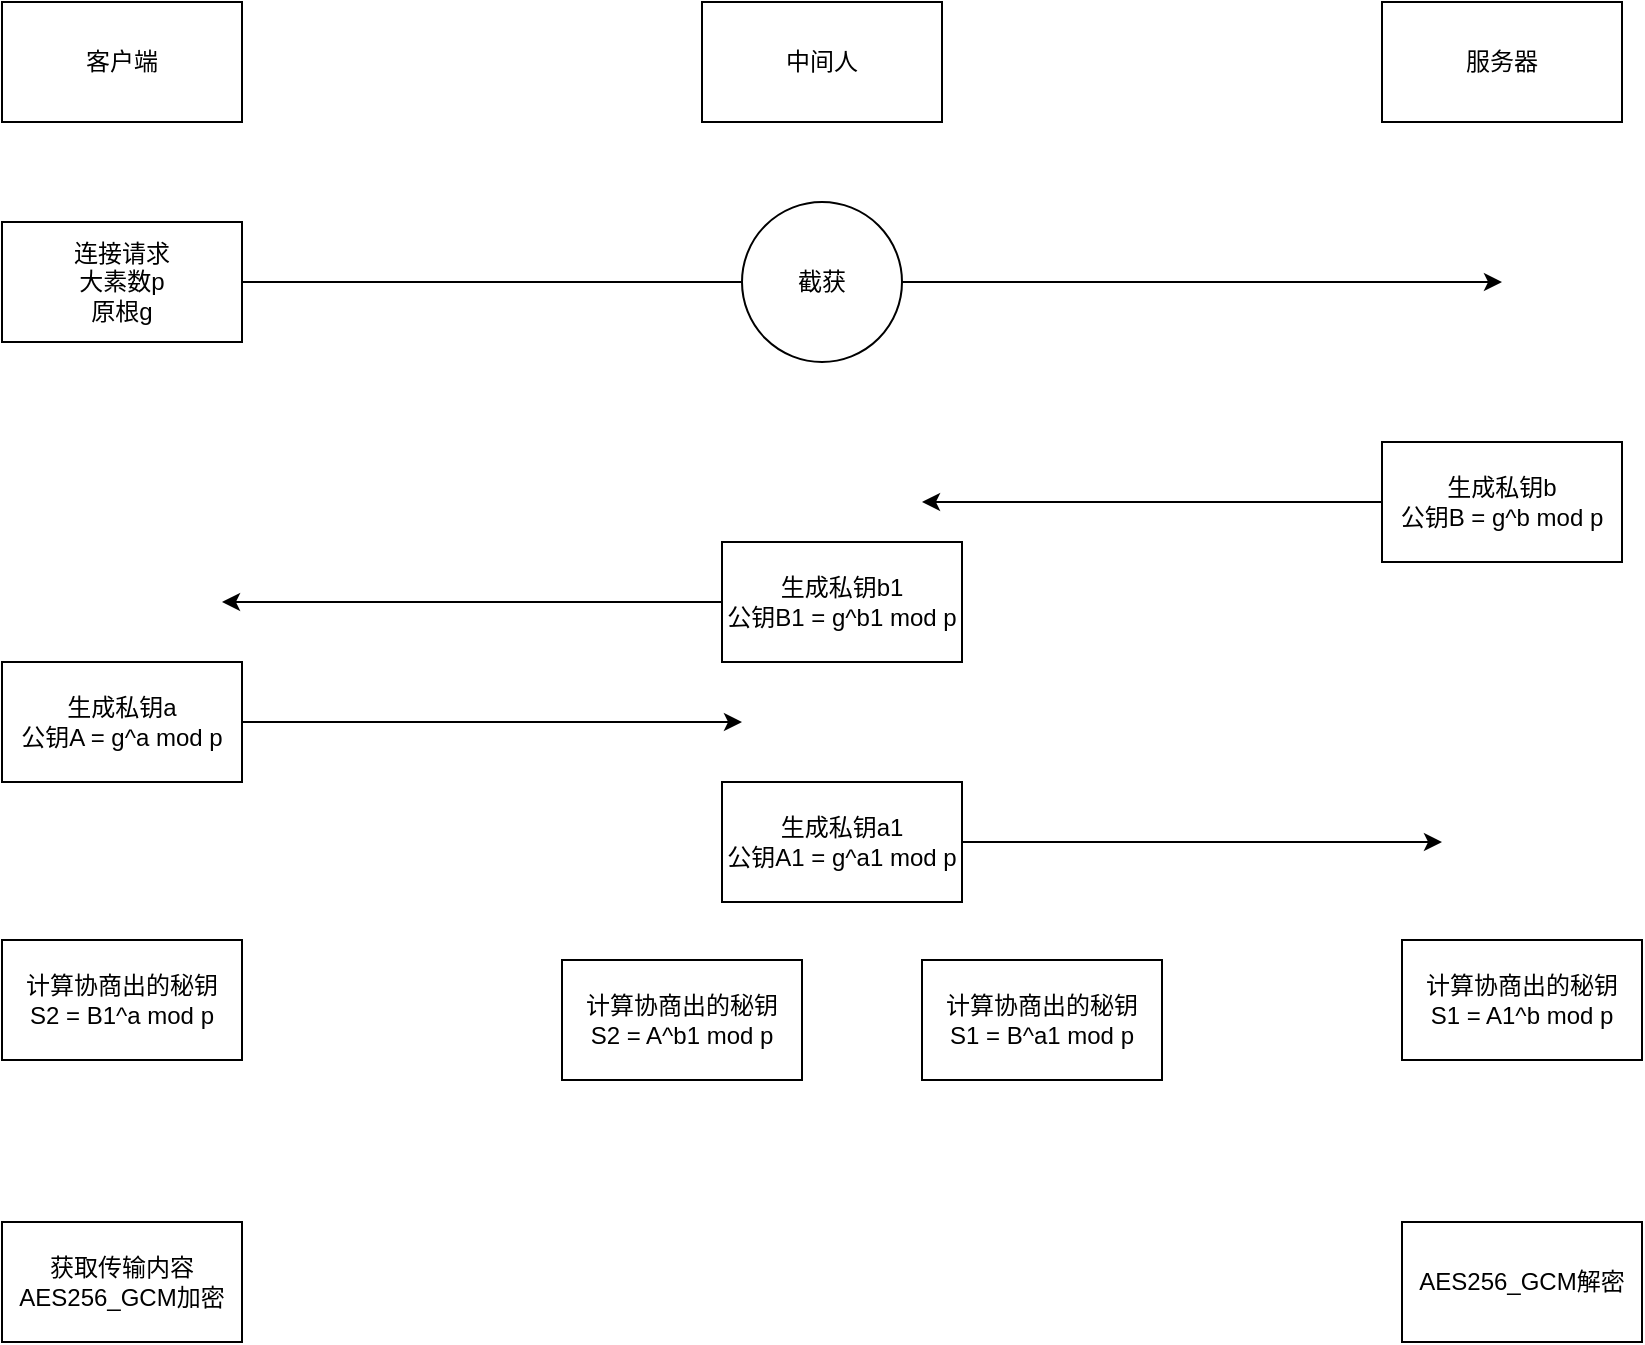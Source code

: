 <mxfile version="16.0.2" type="device"><diagram id="T4Q6CHJcdGYcoNgkHirI" name="第 1 页"><mxGraphModel dx="1038" dy="660" grid="1" gridSize="10" guides="1" tooltips="1" connect="1" arrows="1" fold="1" page="1" pageScale="1" pageWidth="1200" pageHeight="1920" math="0" shadow="0"><root><mxCell id="0"/><mxCell id="1" parent="0"/><mxCell id="2VwxQ-USTLGvuXC8zyGE-2" value="客户端" style="rounded=0;whiteSpace=wrap;html=1;" vertex="1" parent="1"><mxGeometry x="110" y="150" width="120" height="60" as="geometry"/></mxCell><mxCell id="2VwxQ-USTLGvuXC8zyGE-3" value="服务器" style="rounded=0;whiteSpace=wrap;html=1;" vertex="1" parent="1"><mxGeometry x="800" y="150" width="120" height="60" as="geometry"/></mxCell><mxCell id="2VwxQ-USTLGvuXC8zyGE-17" style="edgeStyle=orthogonalEdgeStyle;rounded=0;orthogonalLoop=1;jettySize=auto;html=1;" edge="1" parent="1" source="2VwxQ-USTLGvuXC8zyGE-5"><mxGeometry relative="1" as="geometry"><mxPoint x="860" y="290" as="targetPoint"/></mxGeometry></mxCell><mxCell id="2VwxQ-USTLGvuXC8zyGE-5" value="连接请求&lt;br&gt;大素数p&lt;br&gt;原根g" style="rounded=0;whiteSpace=wrap;html=1;" vertex="1" parent="1"><mxGeometry x="110" y="260" width="120" height="60" as="geometry"/></mxCell><mxCell id="2VwxQ-USTLGvuXC8zyGE-19" style="edgeStyle=orthogonalEdgeStyle;rounded=0;orthogonalLoop=1;jettySize=auto;html=1;" edge="1" parent="1" source="2VwxQ-USTLGvuXC8zyGE-7"><mxGeometry relative="1" as="geometry"><mxPoint x="570" y="400" as="targetPoint"/></mxGeometry></mxCell><mxCell id="2VwxQ-USTLGvuXC8zyGE-7" value="生成私钥b&lt;br&gt;公钥B = g^b mod p" style="rounded=0;whiteSpace=wrap;html=1;" vertex="1" parent="1"><mxGeometry x="800" y="370" width="120" height="60" as="geometry"/></mxCell><mxCell id="2VwxQ-USTLGvuXC8zyGE-21" style="edgeStyle=orthogonalEdgeStyle;rounded=0;orthogonalLoop=1;jettySize=auto;html=1;" edge="1" parent="1" source="2VwxQ-USTLGvuXC8zyGE-9"><mxGeometry relative="1" as="geometry"><mxPoint x="480" y="510" as="targetPoint"/></mxGeometry></mxCell><mxCell id="2VwxQ-USTLGvuXC8zyGE-9" value="生成私钥a&lt;br&gt;公钥A = g^a mod p" style="rounded=0;whiteSpace=wrap;html=1;" vertex="1" parent="1"><mxGeometry x="110" y="480" width="120" height="60" as="geometry"/></mxCell><mxCell id="2VwxQ-USTLGvuXC8zyGE-10" value="计算协商出的秘钥&lt;br&gt;S2 = B1^a mod p" style="rounded=0;whiteSpace=wrap;html=1;" vertex="1" parent="1"><mxGeometry x="110" y="619" width="120" height="60" as="geometry"/></mxCell><mxCell id="2VwxQ-USTLGvuXC8zyGE-11" value="计算协商出的秘钥&lt;br&gt;S1 = A1^b mod p" style="rounded=0;whiteSpace=wrap;html=1;" vertex="1" parent="1"><mxGeometry x="810" y="619" width="120" height="60" as="geometry"/></mxCell><mxCell id="2VwxQ-USTLGvuXC8zyGE-13" value="获取传输内容&lt;br&gt;AES256_GCM加密" style="rounded=0;whiteSpace=wrap;html=1;" vertex="1" parent="1"><mxGeometry x="110" y="760" width="120" height="60" as="geometry"/></mxCell><mxCell id="2VwxQ-USTLGvuXC8zyGE-14" value="&lt;span&gt;AES256_GCM解密&lt;br&gt;&lt;/span&gt;" style="rounded=0;whiteSpace=wrap;html=1;" vertex="1" parent="1"><mxGeometry x="810" y="760" width="120" height="60" as="geometry"/></mxCell><mxCell id="2VwxQ-USTLGvuXC8zyGE-15" value="中间人" style="rounded=0;whiteSpace=wrap;html=1;" vertex="1" parent="1"><mxGeometry x="460" y="150" width="120" height="60" as="geometry"/></mxCell><mxCell id="2VwxQ-USTLGvuXC8zyGE-16" value="截获" style="ellipse;whiteSpace=wrap;html=1;aspect=fixed;" vertex="1" parent="1"><mxGeometry x="480" y="250" width="80" height="80" as="geometry"/></mxCell><mxCell id="2VwxQ-USTLGvuXC8zyGE-20" style="edgeStyle=orthogonalEdgeStyle;rounded=0;orthogonalLoop=1;jettySize=auto;html=1;" edge="1" parent="1" source="2VwxQ-USTLGvuXC8zyGE-18"><mxGeometry relative="1" as="geometry"><mxPoint x="220" y="450" as="targetPoint"/></mxGeometry></mxCell><mxCell id="2VwxQ-USTLGvuXC8zyGE-18" value="生成私钥b1&lt;br&gt;公钥B1 = g^b1 mod p" style="rounded=0;whiteSpace=wrap;html=1;" vertex="1" parent="1"><mxGeometry x="470" y="420" width="120" height="60" as="geometry"/></mxCell><mxCell id="2VwxQ-USTLGvuXC8zyGE-23" style="edgeStyle=orthogonalEdgeStyle;rounded=0;orthogonalLoop=1;jettySize=auto;html=1;" edge="1" parent="1" source="2VwxQ-USTLGvuXC8zyGE-22"><mxGeometry relative="1" as="geometry"><mxPoint x="830" y="570" as="targetPoint"/></mxGeometry></mxCell><mxCell id="2VwxQ-USTLGvuXC8zyGE-22" value="生成私钥a1&lt;br&gt;公钥A1 = g^a1 mod p" style="rounded=0;whiteSpace=wrap;html=1;" vertex="1" parent="1"><mxGeometry x="470" y="540" width="120" height="60" as="geometry"/></mxCell><mxCell id="2VwxQ-USTLGvuXC8zyGE-24" value="计算协商出的秘钥&lt;br&gt;S2 = A^b1 mod p" style="rounded=0;whiteSpace=wrap;html=1;" vertex="1" parent="1"><mxGeometry x="390" y="629" width="120" height="60" as="geometry"/></mxCell><mxCell id="2VwxQ-USTLGvuXC8zyGE-25" value="计算协商出的秘钥&lt;br&gt;S1 = B^a1 mod p" style="rounded=0;whiteSpace=wrap;html=1;" vertex="1" parent="1"><mxGeometry x="570" y="629" width="120" height="60" as="geometry"/></mxCell></root></mxGraphModel></diagram></mxfile>